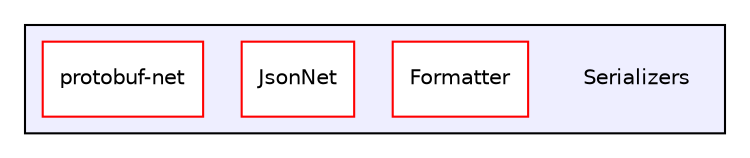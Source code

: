 digraph "Serializers" {
  compound=true
  node [ fontsize="10", fontname="Helvetica"];
  edge [ labelfontsize="10", labelfontname="Helvetica"];
  subgraph clusterdir_61eec73073e3a0e9cd8f37732c89a49e {
    graph [ bgcolor="#eeeeff", pencolor="black", label="" URL="dir_61eec73073e3a0e9cd8f37732c89a49e.html"];
    dir_61eec73073e3a0e9cd8f37732c89a49e [shape=plaintext label="Serializers"];
    dir_0ce4683004100e16f3855b402cf66a10 [shape=box label="Formatter" color="red" fillcolor="white" style="filled" URL="dir_0ce4683004100e16f3855b402cf66a10.html"];
    dir_9feea9bf8d1343abbf976f48d80329e3 [shape=box label="JsonNet" color="red" fillcolor="white" style="filled" URL="dir_9feea9bf8d1343abbf976f48d80329e3.html"];
    dir_e45ee73f26036c1dde3cbeccc28989cd [shape=box label="protobuf-net" color="red" fillcolor="white" style="filled" URL="dir_e45ee73f26036c1dde3cbeccc28989cd.html"];
  }
}
